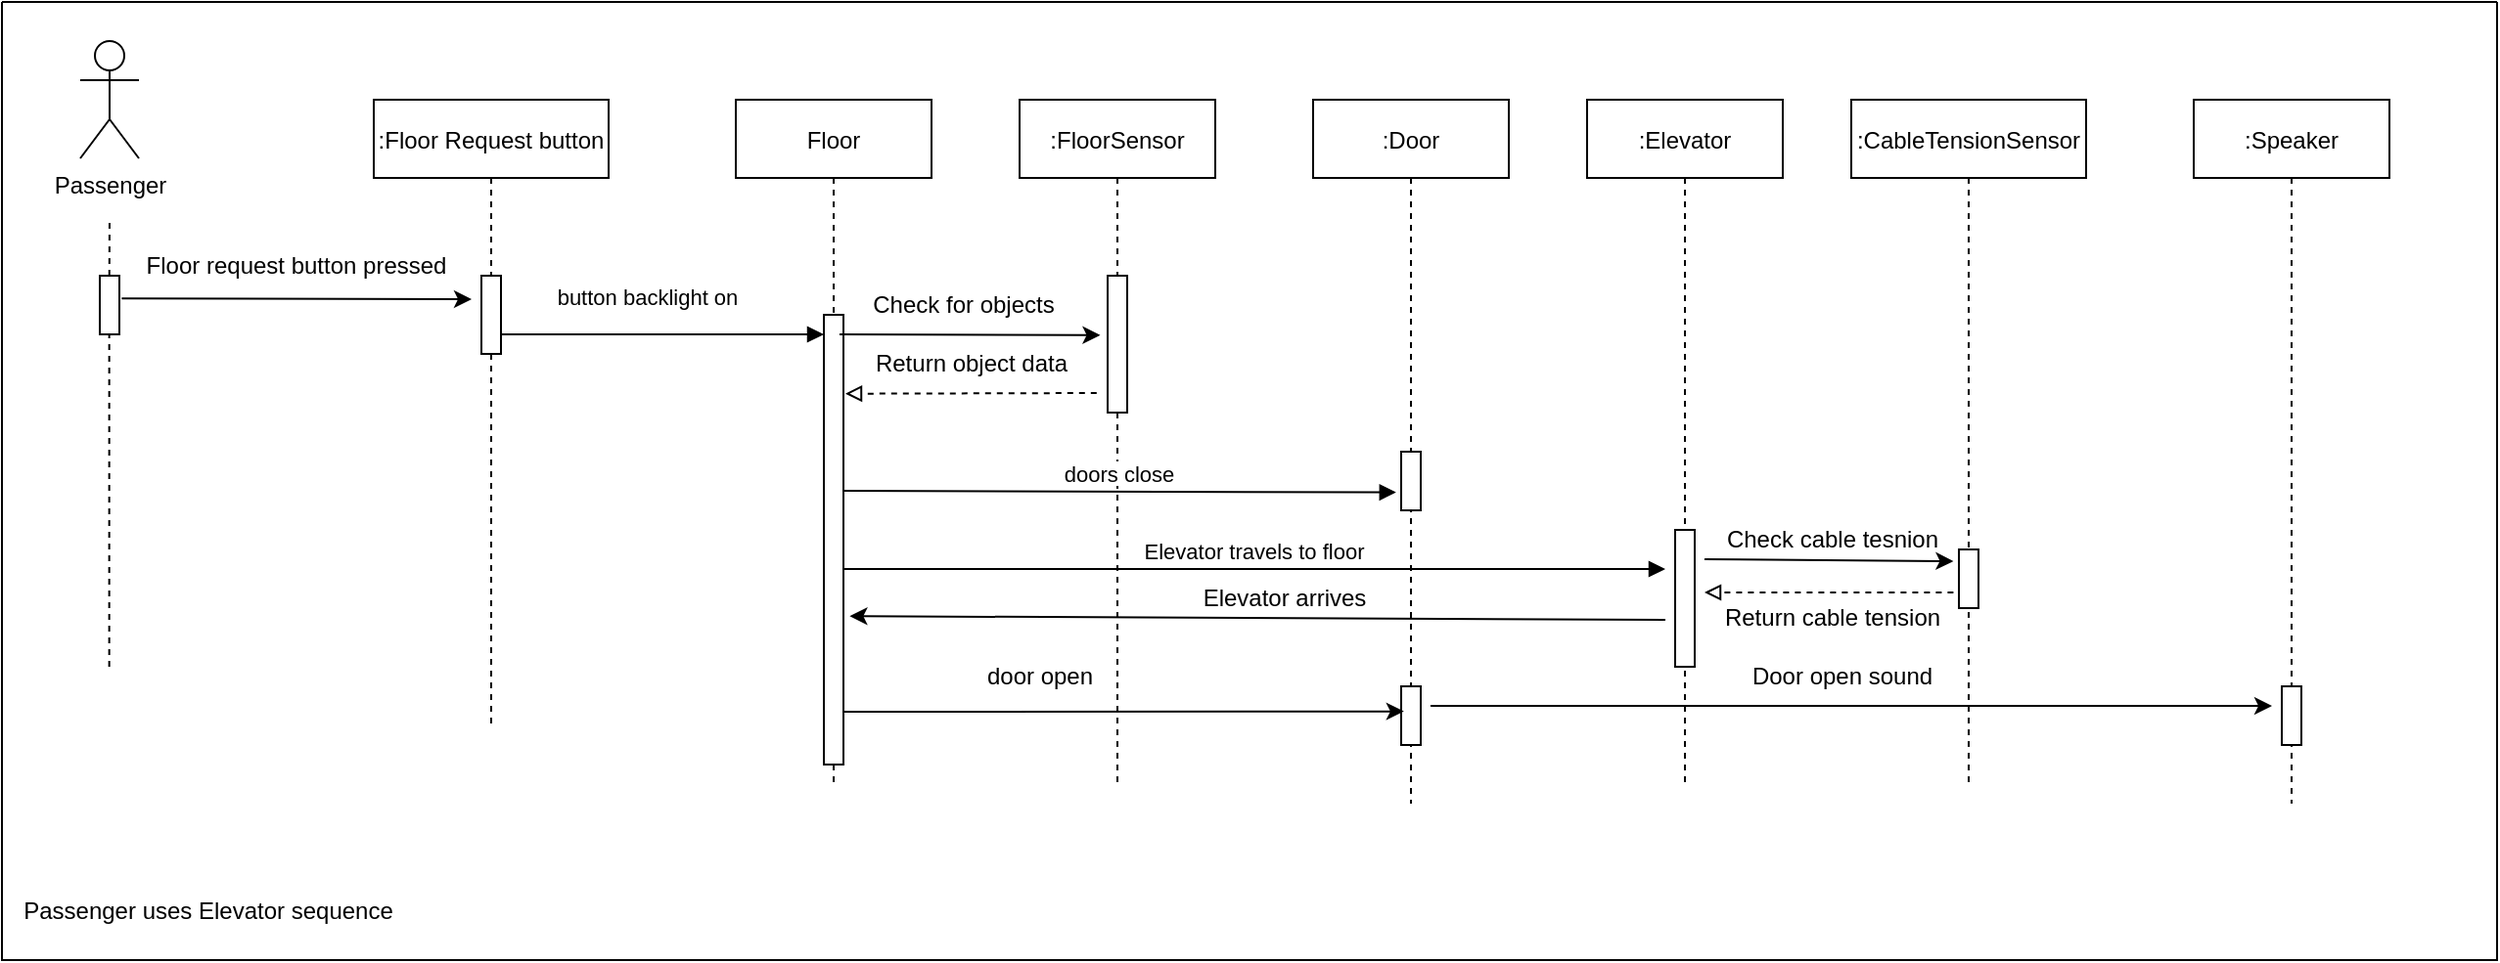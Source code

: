 <mxfile version="20.8.10" type="device"><diagram id="kgpKYQtTHZ0yAKxKKP6v" name="Page-1"><mxGraphModel dx="1690" dy="503" grid="1" gridSize="10" guides="1" tooltips="1" connect="1" arrows="1" fold="1" page="1" pageScale="1" pageWidth="850" pageHeight="1100" math="0" shadow="0"><root><mxCell id="0"/><mxCell id="1" parent="0"/><mxCell id="p-BzZH3RCxEvu8Rx-WVf-14" value="" style="swimlane;startSize=0;" parent="1" vertex="1"><mxGeometry x="-70" y="10" width="1275" height="490" as="geometry"><mxRectangle x="-60" y="30" width="50" height="40" as="alternateBounds"/></mxGeometry></mxCell><mxCell id="p-BzZH3RCxEvu8Rx-WVf-7" value="Passenger" style="shape=umlActor;verticalLabelPosition=bottom;verticalAlign=top;html=1;outlineConnect=0;" parent="p-BzZH3RCxEvu8Rx-WVf-14" vertex="1"><mxGeometry x="40" y="20" width="30" height="60" as="geometry"/></mxCell><mxCell id="3nuBFxr9cyL0pnOWT2aG-5" value=":Elevator" style="shape=umlLifeline;perimeter=lifelinePerimeter;container=1;collapsible=0;recursiveResize=0;rounded=0;shadow=0;strokeWidth=1;" parent="p-BzZH3RCxEvu8Rx-WVf-14" vertex="1"><mxGeometry x="810" y="50" width="100" height="350" as="geometry"/></mxCell><mxCell id="3nuBFxr9cyL0pnOWT2aG-6" value="" style="points=[];perimeter=orthogonalPerimeter;rounded=0;shadow=0;strokeWidth=1;" parent="3nuBFxr9cyL0pnOWT2aG-5" vertex="1"><mxGeometry x="45" y="220" width="10" height="70" as="geometry"/></mxCell><mxCell id="3nuBFxr9cyL0pnOWT2aG-1" value="Floor" style="shape=umlLifeline;perimeter=lifelinePerimeter;container=1;collapsible=0;recursiveResize=0;rounded=0;shadow=0;strokeWidth=1;" parent="p-BzZH3RCxEvu8Rx-WVf-14" vertex="1"><mxGeometry x="375" y="50" width="100" height="350" as="geometry"/></mxCell><mxCell id="3nuBFxr9cyL0pnOWT2aG-2" value="" style="points=[];perimeter=orthogonalPerimeter;rounded=0;shadow=0;strokeWidth=1;" parent="3nuBFxr9cyL0pnOWT2aG-1" vertex="1"><mxGeometry x="45" y="110" width="10" height="230" as="geometry"/></mxCell><mxCell id="3nuBFxr9cyL0pnOWT2aG-9" value="button backlight on" style="verticalAlign=bottom;endArrow=block;entryX=1;entryY=0;shadow=0;strokeWidth=1;" parent="3nuBFxr9cyL0pnOWT2aG-1" edge="1"><mxGeometry x="-0.091" y="10" relative="1" as="geometry"><mxPoint x="-120" y="120" as="sourcePoint"/><mxPoint x="45" y="120" as="targetPoint"/><mxPoint as="offset"/></mxGeometry></mxCell><mxCell id="p-BzZH3RCxEvu8Rx-WVf-17" value=":Floor Request button" style="shape=umlLifeline;perimeter=lifelinePerimeter;container=1;collapsible=0;recursiveResize=0;rounded=0;shadow=0;strokeWidth=1;" parent="p-BzZH3RCxEvu8Rx-WVf-14" vertex="1"><mxGeometry x="190" y="50" width="120" height="320" as="geometry"/></mxCell><mxCell id="p-BzZH3RCxEvu8Rx-WVf-18" value="" style="points=[];perimeter=orthogonalPerimeter;rounded=0;shadow=0;strokeWidth=1;" parent="p-BzZH3RCxEvu8Rx-WVf-17" vertex="1"><mxGeometry x="55" y="90" width="10" height="40" as="geometry"/></mxCell><mxCell id="p-BzZH3RCxEvu8Rx-WVf-19" value="Floor request button pressed" style="text;html=1;align=center;verticalAlign=middle;resizable=0;points=[];autosize=1;strokeColor=none;fillColor=none;" parent="p-BzZH3RCxEvu8Rx-WVf-14" vertex="1"><mxGeometry x="60" y="120" width="180" height="30" as="geometry"/></mxCell><mxCell id="p-BzZH3RCxEvu8Rx-WVf-22" value=":CableTensionSensor" style="shape=umlLifeline;perimeter=lifelinePerimeter;container=1;collapsible=0;recursiveResize=0;rounded=0;shadow=0;strokeWidth=1;" parent="p-BzZH3RCxEvu8Rx-WVf-14" vertex="1"><mxGeometry x="945" y="50" width="120" height="350" as="geometry"/></mxCell><mxCell id="p-BzZH3RCxEvu8Rx-WVf-23" value="" style="points=[];perimeter=orthogonalPerimeter;rounded=0;shadow=0;strokeWidth=1;" parent="p-BzZH3RCxEvu8Rx-WVf-22" vertex="1"><mxGeometry x="55" y="230" width="10" height="30" as="geometry"/></mxCell><mxCell id="p-BzZH3RCxEvu8Rx-WVf-11" value="" style="endArrow=classic;html=1;rounded=0;exitX=1.12;exitY=0.387;exitDx=0;exitDy=0;exitPerimeter=0;" parent="p-BzZH3RCxEvu8Rx-WVf-14" source="p-BzZH3RCxEvu8Rx-WVf-8" edge="1"><mxGeometry width="50" height="50" relative="1" as="geometry"><mxPoint x="50" y="140" as="sourcePoint"/><mxPoint x="240" y="152" as="targetPoint"/></mxGeometry></mxCell><mxCell id="p-BzZH3RCxEvu8Rx-WVf-33" value=":FloorSensor" style="shape=umlLifeline;perimeter=lifelinePerimeter;container=1;collapsible=0;recursiveResize=0;rounded=0;shadow=0;strokeWidth=1;" parent="p-BzZH3RCxEvu8Rx-WVf-14" vertex="1"><mxGeometry x="520" y="50" width="100" height="350" as="geometry"/></mxCell><mxCell id="p-BzZH3RCxEvu8Rx-WVf-34" value="" style="points=[];perimeter=orthogonalPerimeter;rounded=0;shadow=0;strokeWidth=1;" parent="p-BzZH3RCxEvu8Rx-WVf-33" vertex="1"><mxGeometry x="45" y="90" width="10" height="70" as="geometry"/></mxCell><mxCell id="p-BzZH3RCxEvu8Rx-WVf-39" value="" style="endArrow=block;html=1;rounded=0;exitX=1.16;exitY=0.244;exitDx=0;exitDy=0;exitPerimeter=0;dashed=1;endFill=0;" parent="p-BzZH3RCxEvu8Rx-WVf-33" edge="1"><mxGeometry width="50" height="50" relative="1" as="geometry"><mxPoint x="39.4" y="150" as="sourcePoint"/><mxPoint x="-89.0" y="150.36" as="targetPoint"/></mxGeometry></mxCell><mxCell id="p-BzZH3RCxEvu8Rx-WVf-30" value="doors close" style="verticalAlign=bottom;endArrow=block;shadow=0;strokeWidth=1;entryX=-0.26;entryY=0.693;entryDx=0;entryDy=0;entryPerimeter=0;" parent="p-BzZH3RCxEvu8Rx-WVf-33" target="p-BzZH3RCxEvu8Rx-WVf-57" edge="1"><mxGeometry relative="1" as="geometry"><mxPoint x="-90" y="200" as="sourcePoint"/><mxPoint x="40" y="200" as="targetPoint"/></mxGeometry></mxCell><mxCell id="p-BzZH3RCxEvu8Rx-WVf-24" value="Elevator travels to floor" style="verticalAlign=bottom;endArrow=block;shadow=0;strokeWidth=1;" parent="p-BzZH3RCxEvu8Rx-WVf-33" edge="1"><mxGeometry relative="1" as="geometry"><mxPoint x="-90" y="240" as="sourcePoint"/><mxPoint x="330" y="240" as="targetPoint"/></mxGeometry></mxCell><mxCell id="p-BzZH3RCxEvu8Rx-WVf-37" value="" style="endArrow=classic;html=1;rounded=0;exitX=-0.027;exitY=1.187;exitDx=0;exitDy=0;exitPerimeter=0;" parent="p-BzZH3RCxEvu8Rx-WVf-14" edge="1"><mxGeometry width="50" height="50" relative="1" as="geometry"><mxPoint x="428.0" y="170" as="sourcePoint"/><mxPoint x="561.24" y="170.39" as="targetPoint"/></mxGeometry></mxCell><mxCell id="p-BzZH3RCxEvu8Rx-WVf-38" value="Check for objects" style="text;html=1;align=center;verticalAlign=middle;resizable=0;points=[];autosize=1;strokeColor=none;fillColor=none;" parent="p-BzZH3RCxEvu8Rx-WVf-14" vertex="1"><mxGeometry x="431" y="140" width="120" height="30" as="geometry"/></mxCell><mxCell id="p-BzZH3RCxEvu8Rx-WVf-41" value="Passenger uses Elevator sequence" style="text;html=1;align=center;verticalAlign=middle;resizable=0;points=[];autosize=1;strokeColor=none;fillColor=none;" parent="p-BzZH3RCxEvu8Rx-WVf-14" vertex="1"><mxGeometry y="450" width="210" height="30" as="geometry"/></mxCell><mxCell id="p-BzZH3RCxEvu8Rx-WVf-43" value=":Speaker" style="shape=umlLifeline;perimeter=lifelinePerimeter;container=1;collapsible=0;recursiveResize=0;rounded=0;shadow=0;strokeWidth=1;" parent="p-BzZH3RCxEvu8Rx-WVf-14" vertex="1"><mxGeometry x="1120" y="50" width="100" height="360" as="geometry"/></mxCell><mxCell id="p-BzZH3RCxEvu8Rx-WVf-44" value="" style="points=[];perimeter=orthogonalPerimeter;rounded=0;shadow=0;strokeWidth=1;" parent="p-BzZH3RCxEvu8Rx-WVf-43" vertex="1"><mxGeometry x="45" y="300" width="10" height="30" as="geometry"/></mxCell><mxCell id="p-BzZH3RCxEvu8Rx-WVf-46" value="Door open sound" style="text;html=1;align=center;verticalAlign=middle;resizable=0;points=[];autosize=1;strokeColor=none;fillColor=none;" parent="p-BzZH3RCxEvu8Rx-WVf-14" vertex="1"><mxGeometry x="880" y="330" width="120" height="30" as="geometry"/></mxCell><mxCell id="p-BzZH3RCxEvu8Rx-WVf-40" value="Return object data" style="text;html=1;align=center;verticalAlign=middle;resizable=0;points=[];autosize=1;strokeColor=none;fillColor=none;" parent="p-BzZH3RCxEvu8Rx-WVf-14" vertex="1"><mxGeometry x="435" y="170" width="120" height="30" as="geometry"/></mxCell><mxCell id="p-BzZH3RCxEvu8Rx-WVf-56" value=":Door" style="shape=umlLifeline;perimeter=lifelinePerimeter;container=1;collapsible=0;recursiveResize=0;rounded=0;shadow=0;strokeWidth=1;" parent="p-BzZH3RCxEvu8Rx-WVf-14" vertex="1"><mxGeometry x="670" y="50" width="100" height="360" as="geometry"/></mxCell><mxCell id="p-BzZH3RCxEvu8Rx-WVf-57" value="" style="points=[];perimeter=orthogonalPerimeter;rounded=0;shadow=0;strokeWidth=1;" parent="p-BzZH3RCxEvu8Rx-WVf-56" vertex="1"><mxGeometry x="45" y="180" width="10" height="30" as="geometry"/></mxCell><mxCell id="p-BzZH3RCxEvu8Rx-WVf-65" value="" style="points=[];perimeter=orthogonalPerimeter;rounded=0;shadow=0;strokeWidth=1;" parent="p-BzZH3RCxEvu8Rx-WVf-56" vertex="1"><mxGeometry x="45" y="300" width="10" height="30" as="geometry"/></mxCell><mxCell id="p-BzZH3RCxEvu8Rx-WVf-59" value="" style="endArrow=classic;html=1;rounded=0;entryX=-0.28;entryY=0.2;entryDx=0;entryDy=0;entryPerimeter=0;" parent="p-BzZH3RCxEvu8Rx-WVf-14" target="p-BzZH3RCxEvu8Rx-WVf-23" edge="1"><mxGeometry width="50" height="50" relative="1" as="geometry"><mxPoint x="870" y="285" as="sourcePoint"/><mxPoint x="940" y="280" as="targetPoint"/></mxGeometry></mxCell><mxCell id="p-BzZH3RCxEvu8Rx-WVf-60" value="Check cable tesnion" style="text;html=1;align=center;verticalAlign=middle;resizable=0;points=[];autosize=1;strokeColor=none;fillColor=none;" parent="p-BzZH3RCxEvu8Rx-WVf-14" vertex="1"><mxGeometry x="870" y="260" width="130" height="30" as="geometry"/></mxCell><mxCell id="p-BzZH3RCxEvu8Rx-WVf-61" value="Return cable tension" style="text;html=1;align=center;verticalAlign=middle;resizable=0;points=[];autosize=1;strokeColor=none;fillColor=none;" parent="p-BzZH3RCxEvu8Rx-WVf-14" vertex="1"><mxGeometry x="870" y="300" width="130" height="30" as="geometry"/></mxCell><mxCell id="p-BzZH3RCxEvu8Rx-WVf-62" value="" style="endArrow=block;html=1;rounded=0;exitX=-0.28;exitY=0.733;exitDx=0;exitDy=0;exitPerimeter=0;dashed=1;endFill=0;" parent="p-BzZH3RCxEvu8Rx-WVf-14" source="p-BzZH3RCxEvu8Rx-WVf-23" edge="1"><mxGeometry width="50" height="50" relative="1" as="geometry"><mxPoint x="910" y="360" as="sourcePoint"/><mxPoint x="870" y="302" as="targetPoint"/></mxGeometry></mxCell><mxCell id="p-BzZH3RCxEvu8Rx-WVf-63" value="" style="endArrow=classic;html=1;rounded=0;entryX=1.32;entryY=0.67;entryDx=0;entryDy=0;entryPerimeter=0;" parent="p-BzZH3RCxEvu8Rx-WVf-14" target="3nuBFxr9cyL0pnOWT2aG-2" edge="1"><mxGeometry width="50" height="50" relative="1" as="geometry"><mxPoint x="850" y="316" as="sourcePoint"/><mxPoint x="850" y="330" as="targetPoint"/></mxGeometry></mxCell><mxCell id="p-BzZH3RCxEvu8Rx-WVf-64" value="Elevator arrives" style="text;html=1;align=center;verticalAlign=middle;resizable=0;points=[];autosize=1;strokeColor=none;fillColor=none;" parent="p-BzZH3RCxEvu8Rx-WVf-14" vertex="1"><mxGeometry x="600" y="290" width="110" height="30" as="geometry"/></mxCell><mxCell id="p-BzZH3RCxEvu8Rx-WVf-66" value="" style="endArrow=classic;html=1;rounded=0;entryX=0.14;entryY=0.427;entryDx=0;entryDy=0;entryPerimeter=0;" parent="p-BzZH3RCxEvu8Rx-WVf-14" target="p-BzZH3RCxEvu8Rx-WVf-65" edge="1"><mxGeometry width="50" height="50" relative="1" as="geometry"><mxPoint x="430" y="363" as="sourcePoint"/><mxPoint x="710" y="360" as="targetPoint"/></mxGeometry></mxCell><mxCell id="p-BzZH3RCxEvu8Rx-WVf-67" value="door open" style="text;html=1;align=center;verticalAlign=middle;resizable=0;points=[];autosize=1;strokeColor=none;fillColor=none;" parent="p-BzZH3RCxEvu8Rx-WVf-14" vertex="1"><mxGeometry x="490" y="330" width="80" height="30" as="geometry"/></mxCell><mxCell id="p-BzZH3RCxEvu8Rx-WVf-70" value="" style="endArrow=classic;html=1;rounded=0;" parent="p-BzZH3RCxEvu8Rx-WVf-14" edge="1"><mxGeometry width="50" height="50" relative="1" as="geometry"><mxPoint x="730" y="360" as="sourcePoint"/><mxPoint x="1160" y="360" as="targetPoint"/></mxGeometry></mxCell><mxCell id="fBW-dw2EQz9XzQmmTaaL-2" value="" style="endArrow=none;dashed=1;html=1;rounded=0;exitX=0.488;exitY=-0.001;exitDx=0;exitDy=0;exitPerimeter=0;startArrow=none;" edge="1" parent="p-BzZH3RCxEvu8Rx-WVf-14" source="p-BzZH3RCxEvu8Rx-WVf-8"><mxGeometry width="50" height="50" relative="1" as="geometry"><mxPoint x="60" y="310" as="sourcePoint"/><mxPoint x="55" y="110" as="targetPoint"/></mxGeometry></mxCell><mxCell id="fBW-dw2EQz9XzQmmTaaL-3" value="" style="endArrow=none;dashed=1;html=1;rounded=0;exitX=0.043;exitY=0.694;exitDx=0;exitDy=0;exitPerimeter=0;" edge="1" parent="p-BzZH3RCxEvu8Rx-WVf-14" source="p-BzZH3RCxEvu8Rx-WVf-14" target="p-BzZH3RCxEvu8Rx-WVf-8"><mxGeometry width="50" height="50" relative="1" as="geometry"><mxPoint x="-15.175" y="350.06" as="sourcePoint"/><mxPoint x="-15.019" y="110" as="targetPoint"/></mxGeometry></mxCell><mxCell id="p-BzZH3RCxEvu8Rx-WVf-8" value="" style="points=[];perimeter=orthogonalPerimeter;rounded=0;shadow=0;strokeWidth=1;" parent="p-BzZH3RCxEvu8Rx-WVf-14" vertex="1"><mxGeometry x="50" y="140" width="10" height="30" as="geometry"/></mxCell></root></mxGraphModel></diagram></mxfile>